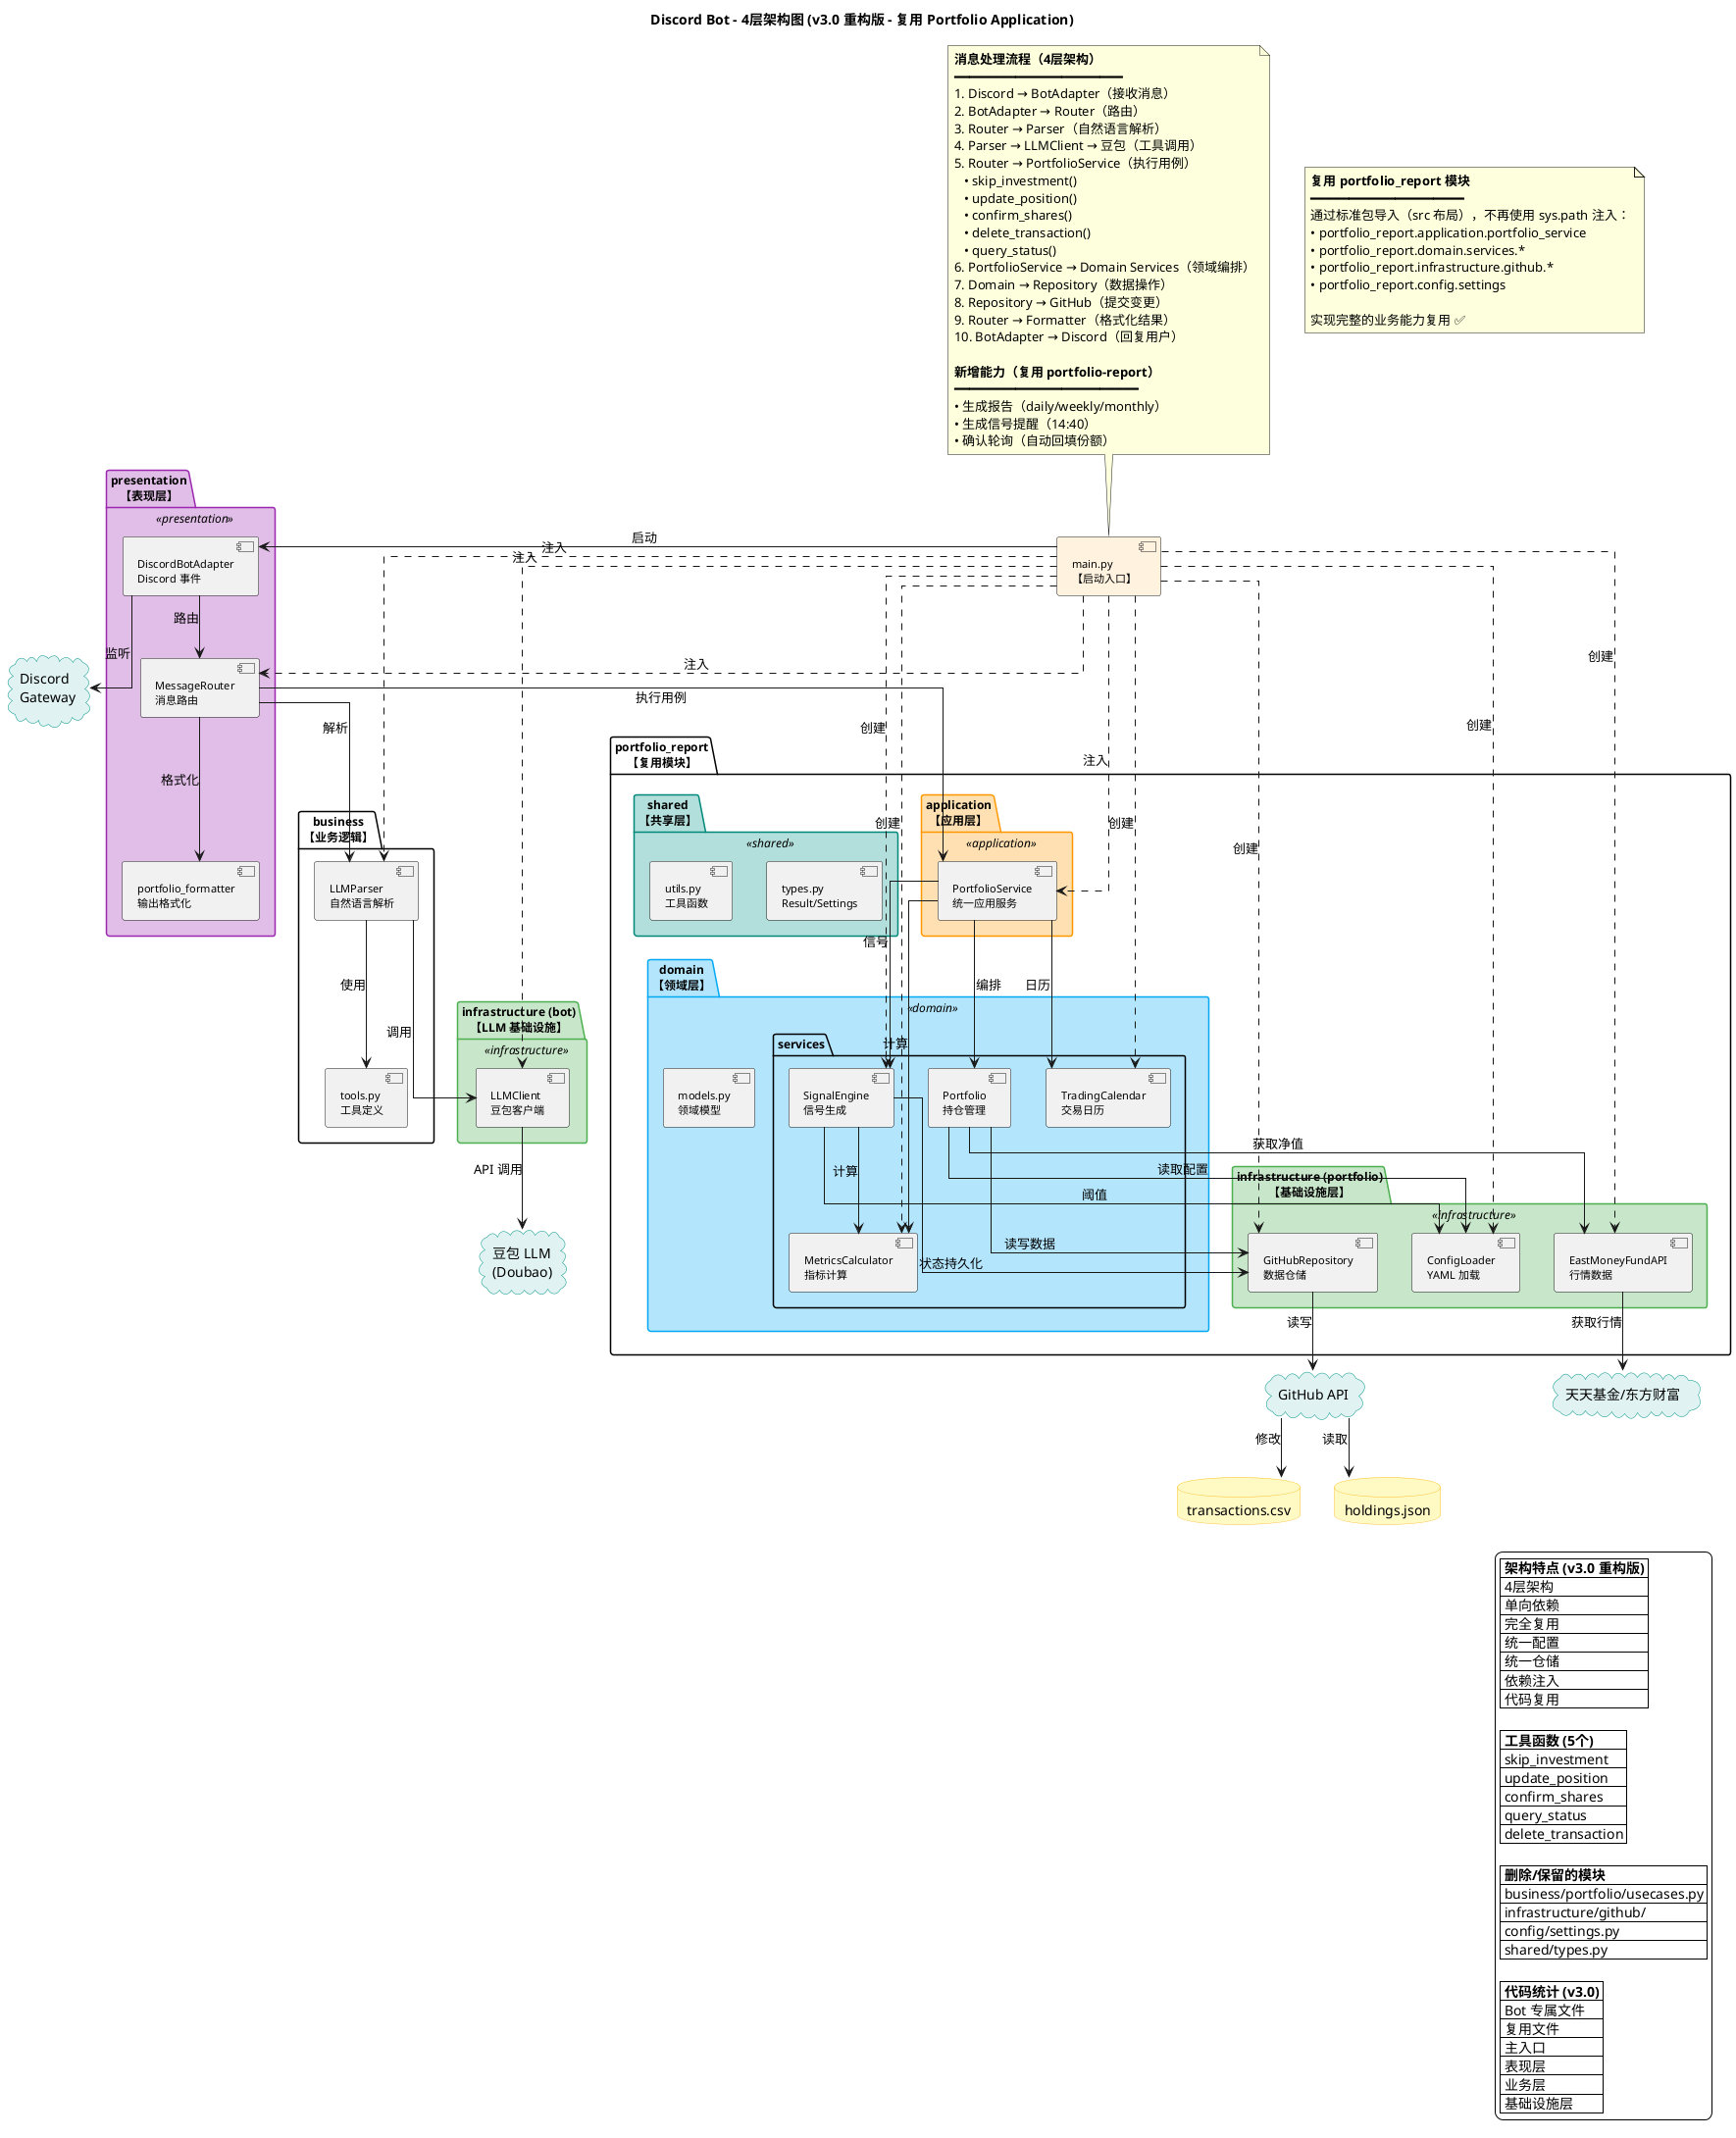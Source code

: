 @startuml BotArchitecture
skinparam backgroundColor white
skinparam defaultFontName "PingFang SC,Microsoft YaHei,SimHei,Arial Unicode MS"
skinparam linetype ortho

title Discord Bot - 4层架构图 (v3.0 重构版 - 复用 Portfolio Application)

' 样式定义
skinparam package {
  BackgroundColor<<presentation>> #E1BEE7
  BorderColor<<presentation>> #9C27B0
  BackgroundColor<<application>> #FFE0B2
  BorderColor<<application>> #FF9800
  BackgroundColor<<domain>> #B3E5FC
  BorderColor<<domain>> #03A9F4
  BackgroundColor<<infrastructure>> #C8E6C9
  BorderColor<<infrastructure>> #4CAF50
  BackgroundColor<<shared>> #B2DFDB
  BorderColor<<shared>> #00897B
  FontSize 12
}

skinparam component {
  FontSize 11
}

skinparam database {
  BackgroundColor #FFF9C4
  BorderColor #FBC02D
}

skinparam cloud {
  BackgroundColor #E0F2F1
  BorderColor #009688
}

' ============================================================
' 主入口
' ============================================================

component "main.py\n【启动入口】" as Main #FFF3E0

' ============================================================
' 表现层（Discord Bot 专属）
' ============================================================

package "presentation\n【表现层】" <<presentation>> {
  component "DiscordBotAdapter\nDiscord 事件" as BotAdapter
  component "MessageRouter\n消息路由" as Router
  component "portfolio_formatter\n输出格式化" as Formatter
}

package "business\n【业务逻辑】" {
  component "LLMParser\n自然语言解析" as Parser
  component "tools.py\n工具定义" as Tools
}

package "infrastructure (bot)\n【LLM 基础设施】" <<infrastructure>> {
  component "LLMClient\n豆包客户端" as LLMClient
}

' ============================================================
' 复用 portfolio-report 的层（依赖注入）
' ============================================================

note as PortfolioNote
  <b>复用 portfolio_report 模块</b>
  ━━━━━━━━━━━━━━━━━━━━
  通过标准包导入（src 布局），不再使用 sys.path 注入：
  • portfolio_report.application.portfolio_service
  • portfolio_report.domain.services.*
  • portfolio_report.infrastructure.github.*
  • portfolio_report.config.settings
  
  实现完整的业务能力复用 ✅
end note

package "portfolio_report\n【复用模块】" {
  
  package "application\n【应用层】" <<application>> {
    component "PortfolioService\n统一应用服务" as PortfolioService
  }
  
  package "domain\n【领域层】" <<domain>> {
    component "models.py\n领域模型" as Models
    package "services" {
      component "Portfolio\n持仓管理" as Portfolio
      component "SignalEngine\n信号生成" as Signals
      component "TradingCalendar\n交易日历" as Calendar
      component "MetricsCalculator\n指标计算" as Metrics
    }
  }
  
  package "infrastructure (portfolio)\n【基础设施层】" <<infrastructure>> {
    component "GitHubRepository\n数据仓储" as Repository
    component "EastMoneyFundAPI\n行情数据" as EastMoney
    component "ConfigLoader\nYAML 加载" as ConfigLoader
  }
  
  package "shared\n【共享层】" <<shared>> {
    component "types.py\nResult/Settings" as Types
    component "utils.py\n工具函数" as Utils
  }
}

' ============================================================
' 外部服务
' ============================================================

cloud "Discord\nGateway" as Discord
cloud "豆包 LLM\n(Doubao)" as Doubao
cloud "GitHub API" as GitHubAPI
cloud "天天基金/东方财富" as FundAPI

database "transactions.csv" as TxDB
database "holdings.json" as HoldingsDB

' ============================================================
' 依赖关系（单向依赖 - 4层架构）
' ============================================================

' 主入口装配依赖
Main --> BotAdapter : 启动
Main ..> Router : 注入
Main ..> Parser : 注入
Main ..> LLMClient : 注入
Main ..> PortfolioService : 注入
Main ..> Repository : 创建
Main ..> EastMoney : 创建
Main ..> Calendar : 创建
Main ..> Metrics : 创建
Main ..> Signals : 创建
Main ..> ConfigLoader : 创建

' 表现层 → 应用层
BotAdapter --> Discord : 监听
BotAdapter --> Router : 路由
Router --> Parser : 解析
Router --> PortfolioService : 执行用例
Router --> Formatter : 格式化

' 业务层
Parser --> LLMClient : 调用
Parser --> Tools : 使用

' 应用层 → 领域层
PortfolioService --> Portfolio : 编排
PortfolioService --> Signals : 信号
PortfolioService --> Calendar : 日历
PortfolioService --> Metrics : 计算

' 领域层 → 基础设施层
Portfolio --> Repository : 读写数据
Portfolio --> EastMoney : 获取净值
Portfolio --> ConfigLoader : 读取配置
Signals --> Repository : 状态持久化
Signals --> Metrics : 计算
Signals --> ConfigLoader : 阈值

' 基础设施层 → 外部服务
LLMClient --> Doubao : API 调用
Repository --> GitHubAPI : 读写
EastMoney --> FundAPI : 获取行情

' 数据
GitHubAPI --> TxDB : 修改
GitHubAPI --> HoldingsDB : 读取

' ============================================================
' 流程说明
' ============================================================

note as Flow
  <b>消息处理流程（4层架构）</b>
  ━━━━━━━━━━━━━━━━━━━━━━
  1. Discord → BotAdapter（接收消息）
  2. BotAdapter → Router（路由）
  3. Router → Parser（自然语言解析）
  4. Parser → LLMClient → 豆包（工具调用）
  5. Router → PortfolioService（执行用例）
     • skip_investment()
     • update_position()
     • confirm_shares()
     • delete_transaction()
     • query_status()
  6. PortfolioService → Domain Services（领域编排）
  7. Domain → Repository（数据操作）
  8. Repository → GitHub（提交变更）
  9. Router → Formatter（格式化结果）
  10. BotAdapter → Discord（回复用户）
  
  <b>新增能力（复用 portfolio-report）</b>
  ━━━━━━━━━━━━━━━━━━━━━━━━
  • 生成报告（daily/weekly/monthly）
  • 生成信号提醒（14:40）
  • 确认轮询（自动回填份额）
end note

Flow -[hidden]- Main

' ============================================================
' 图例
' ============================================================

legend right
  |= 架构特点 (v3.0 重构版) |
  | 4层架构 | Presentation → Application → Domain → Infrastructure ✅ |
  | 单向依赖 | 严格分层，依赖向下 ✅ |
  | 完全复用 | Bot 复用 portfolio-report 的应用服务 ✅ |
  | 统一配置 | Settings 合并（Discord + GitHub + LLM） ✅ |
  | 统一仓储 | 只使用 GitHubRepository ✅ |
  | 依赖注入 | main.py 集中装配 ✅ |
  | 代码复用 | Bot 代码量减少 60% ✅ |
  
  |= 工具函数 (5个) |
  | skip_investment | 跳过定投 ✅ |
  | update_position | 调整持仓 ✅ |
  | confirm_shares | 确认份额 ✅ |
  | query_status | 查询状态 ✅ |
  | delete_transaction | 删除交易 ✅ |
  
  |= 删除/保留的模块 |
  | business/portfolio/usecases.py | ❌ 删除（复用 PortfolioService） |
  | infrastructure/github/ | ❌ 删除（移至 portfolio_report） |
  | config/settings.py | ❌ 删除（使用统一 Settings 于 portfolio_report） |
  | shared/types.py | ✅ 保留（Bot LLM 工具类型）；Result 复用 portfolio_report.shared |
  
  |= 代码统计 (v3.0) |
  | Bot 专属文件 | 仅 8 个（精简 60%） |
  | 复用文件 | 20+ 个（来自 portfolio-report） |
  | 主入口 | 1 个 (main.py) |
  | 表现层 | 3 个 (adapter/router/formatter) |
  | 业务层 | 2 个 (parser/tools) |
  | 基础设施层 | 1 个 (llm client) |
endlegend

@enduml
